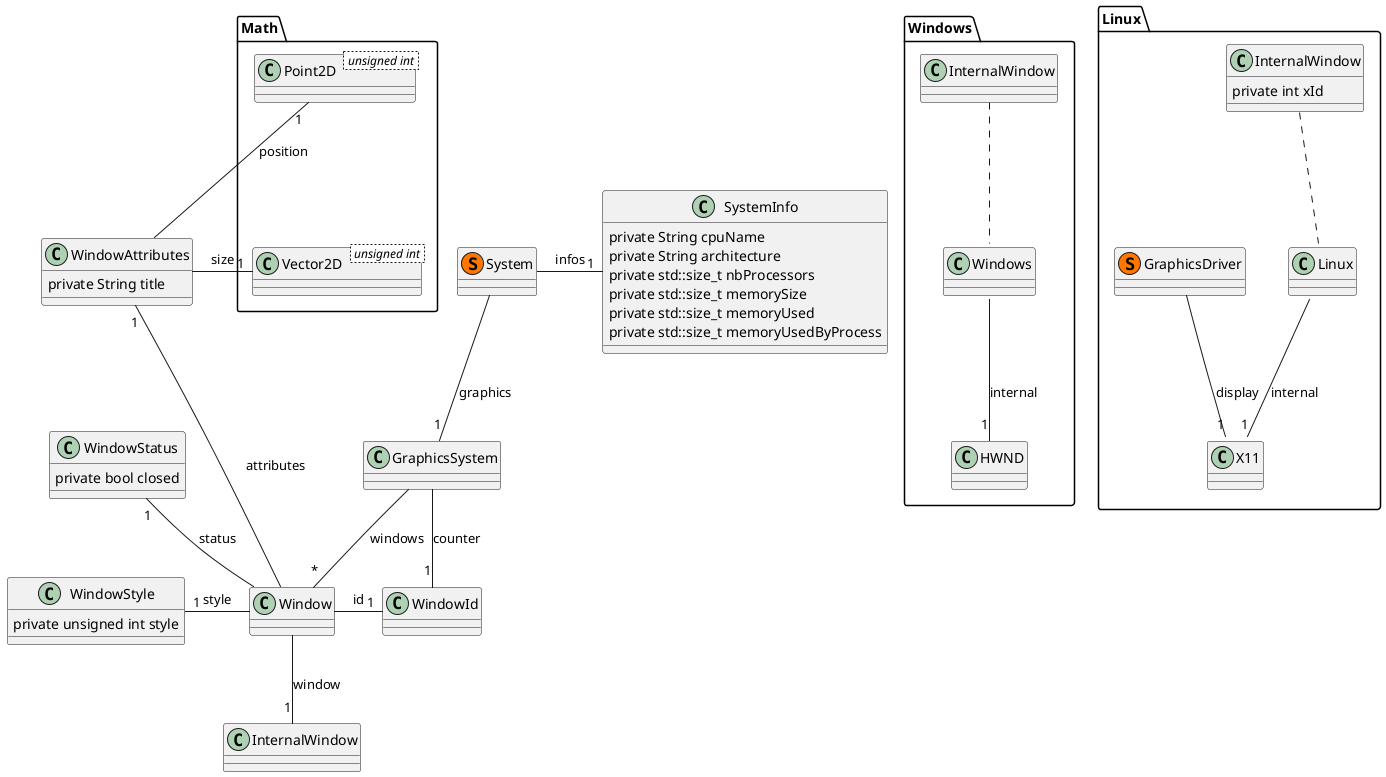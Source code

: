 @startuml
    class System << (S, #FF7700) >> {
    }
    class GraphicsSystem {
    }
    class SystemInfo {
        private String cpuName
        private String architecture
        private std::size_t nbProcessors
        private std::size_t memorySize
        private std::size_t memoryUsed
        private std::size_t memoryUsedByProcess
    }
    class Window {
    }
    class WindowAttributes {
        private String title
    }
    class WindowStatus {
        private bool closed
    }
    class WindowStyle {
        private unsigned int style
    }
    System -right- "1" SystemInfo : infos
    System -down- "1" GraphicsSystem : graphics
    GraphicsSystem -right- "1" WindowId : counter
    GraphicsSystem -down- "*" Window : windows
    Window -right- "1" WindowId : id
    Window -down- "1" InternalWindow : window
    Window -left- "1" WindowAttributes : attributes
    Window -left- "1" WindowStatus : status
    Window -left- "1" WindowStyle : style
    WindowStyle -up[hidden]- WindowStatus
    WindowStatus -up[hidden]- WindowAttributes
    package Math {
        class Point2D < unsigned int > {
        }
        class Vector2D < unsigned int > {
        }
        WindowAttributes --left- "1" Point2D : position
        WindowAttributes --left- "1" Vector2D : size
        Point2D -down[hidden]- Vector2D
    }
    package Windows {
        class InternalWindow {
        }
        Windows::InternalWindow -down- "1" HWND : internal
        InternalWindow .down. Windows::InternalWindow
    }
    package Linux {
        class InternalWindow {
            private int xId
        }
        class GraphicsDriver << (S, #FF7700) >> {
        }
        GraphicsDriver -down- "1" X11::Display : display
        Linux::InternalWindow -down- "1" X11::Window : internal
        InternalWindow .down. Linux::InternalWindow
    }
@enduml
